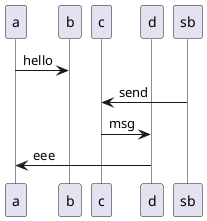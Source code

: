 {
  "sha1": "stryntlejdzgoycggh8nnkegacjyage",
  "insertion": {
    "when": "2024-06-04T17:28:45.458Z",
    "url": "https://forum.plantuml.net/10959/sequence-teoz-and-lifelinestrategy-problem",
    "user": "plantuml@gmail.com"
  }
}
@startuml
!pragma teoz true
skinparam {
lifelineStrategy solid
}

participant a
participant b
participant c
participant d
a->b : hello
sb->c : send
c->d : msg
d->a : eee
@enduml
